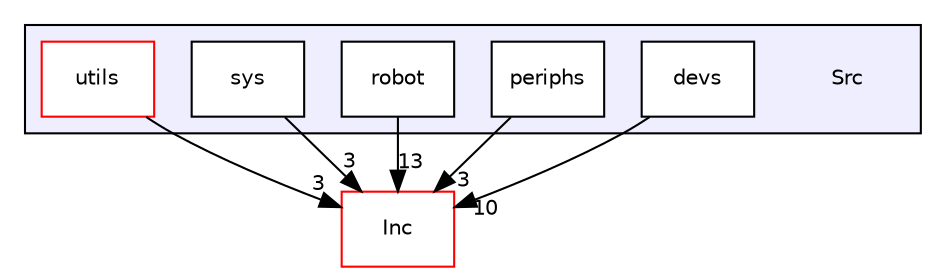 digraph "Src" {
  compound=true
  node [ fontsize="10", fontname="Helvetica"];
  edge [ labelfontsize="10", labelfontname="Helvetica"];
  subgraph clusterdir_413f4e031a85da0d68269c6fd2f76e1c {
    graph [ bgcolor="#eeeeff", pencolor="black", label="" URL="dir_413f4e031a85da0d68269c6fd2f76e1c.html"];
    dir_413f4e031a85da0d68269c6fd2f76e1c [shape=plaintext label="Src"];
    dir_6233cba31032c42ae23f4b4bdb70dfe6 [shape=box label="devs" color="black" fillcolor="white" style="filled" URL="dir_6233cba31032c42ae23f4b4bdb70dfe6.html"];
    dir_512ba4b4e26b845e7a7adead8f05e695 [shape=box label="periphs" color="black" fillcolor="white" style="filled" URL="dir_512ba4b4e26b845e7a7adead8f05e695.html"];
    dir_0079ca9acc72e1fe7ec0515b06b35ba0 [shape=box label="robot" color="black" fillcolor="white" style="filled" URL="dir_0079ca9acc72e1fe7ec0515b06b35ba0.html"];
    dir_2afb81339dce393fd2724976abb5a6eb [shape=box label="sys" color="black" fillcolor="white" style="filled" URL="dir_2afb81339dce393fd2724976abb5a6eb.html"];
    dir_0cc03cae70a6aef2ca50e6e07b5c7d4d [shape=box label="utils" color="red" fillcolor="white" style="filled" URL="dir_0cc03cae70a6aef2ca50e6e07b5c7d4d.html"];
  }
  dir_f93dfce691d792349f1c14ede440e2e6 [shape=box label="Inc" fillcolor="white" style="filled" color="red" URL="dir_f93dfce691d792349f1c14ede440e2e6.html"];
  dir_512ba4b4e26b845e7a7adead8f05e695->dir_f93dfce691d792349f1c14ede440e2e6 [headlabel="3", labeldistance=1.5 headhref="dir_000012_000000.html"];
  dir_6233cba31032c42ae23f4b4bdb70dfe6->dir_f93dfce691d792349f1c14ede440e2e6 [headlabel="10", labeldistance=1.5 headhref="dir_000011_000000.html"];
  dir_0079ca9acc72e1fe7ec0515b06b35ba0->dir_f93dfce691d792349f1c14ede440e2e6 [headlabel="13", labeldistance=1.5 headhref="dir_000013_000000.html"];
  dir_0cc03cae70a6aef2ca50e6e07b5c7d4d->dir_f93dfce691d792349f1c14ede440e2e6 [headlabel="3", labeldistance=1.5 headhref="dir_000015_000000.html"];
  dir_2afb81339dce393fd2724976abb5a6eb->dir_f93dfce691d792349f1c14ede440e2e6 [headlabel="3", labeldistance=1.5 headhref="dir_000014_000000.html"];
}
